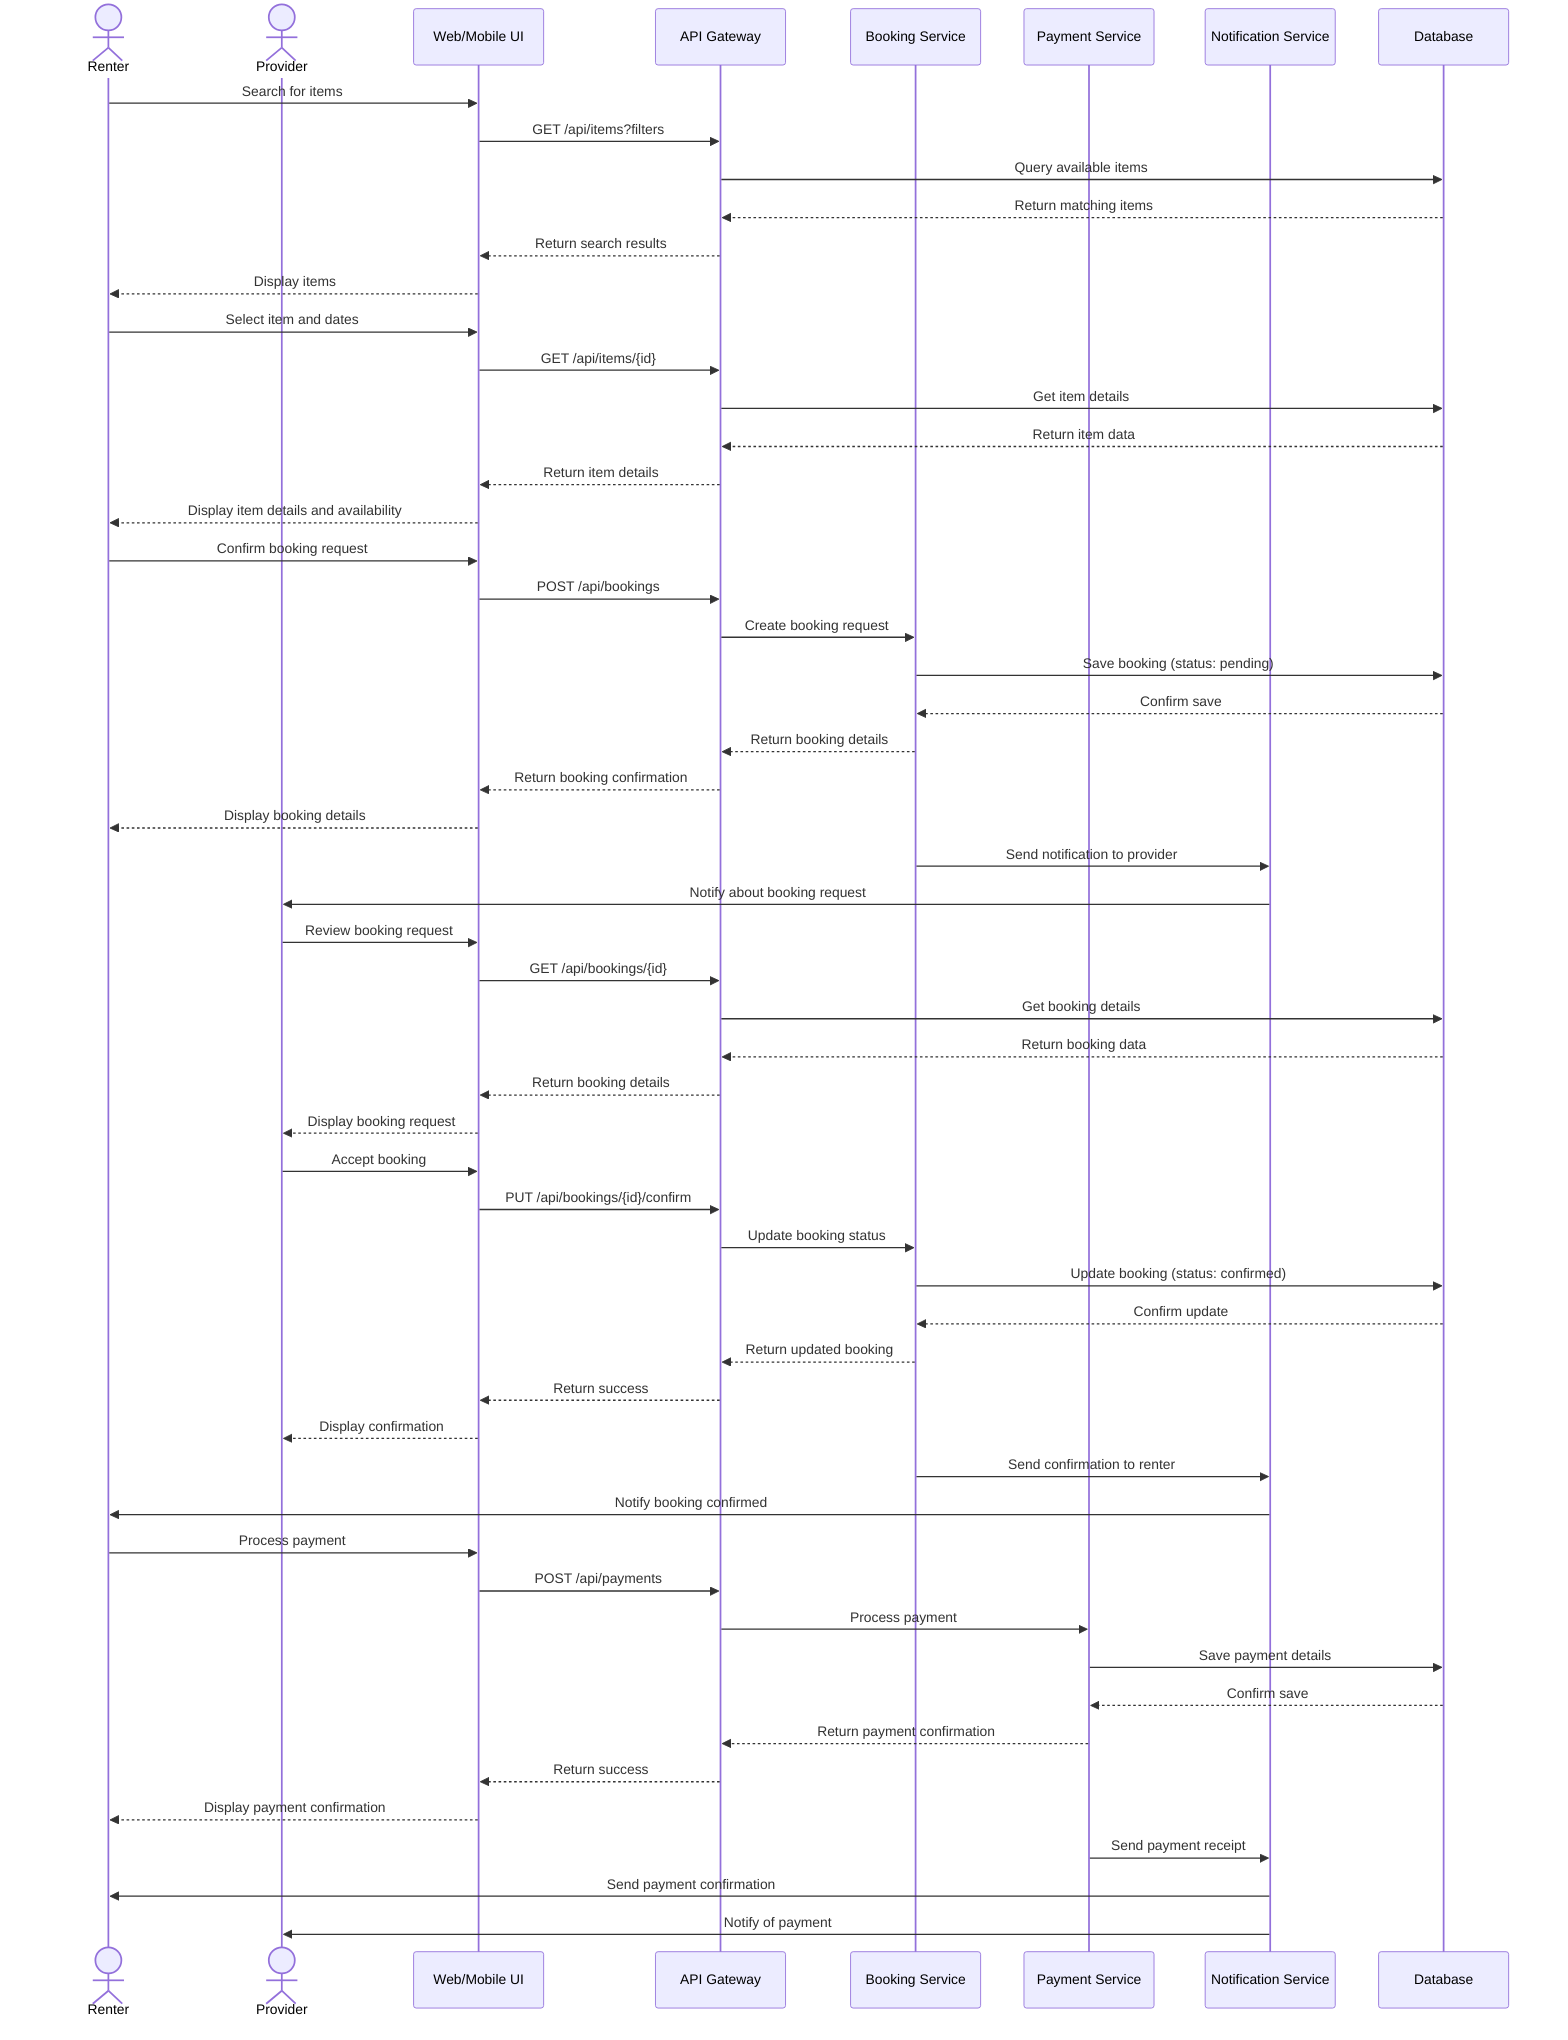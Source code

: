 sequenceDiagram
    actor Renter
    actor Provider
    participant UI as Web/Mobile UI
    participant API as API Gateway
    participant BS as Booking Service
    participant PS as Payment Service
    participant NS as Notification Service
    participant DB as Database
    
    Renter->>UI: Search for items
    UI->>API: GET /api/items?filters
    API->>DB: Query available items
    DB-->>API: Return matching items
    API-->>UI: Return search results
    UI-->>Renter: Display items
    
    Renter->>UI: Select item and dates
    UI->>API: GET /api/items/{id}
    API->>DB: Get item details
    DB-->>API: Return item data
    API-->>UI: Return item details
    UI-->>Renter: Display item details and availability
    
    Renter->>UI: Confirm booking request
    UI->>API: POST /api/bookings
    API->>BS: Create booking request
    BS->>DB: Save booking (status: pending)
    DB-->>BS: Confirm save
    BS-->>API: Return booking details
    API-->>UI: Return booking confirmation
    UI-->>Renter: Display booking details
    
    BS->>NS: Send notification to provider
    NS->>Provider: Notify about booking request
    
    Provider->>UI: Review booking request
    UI->>API: GET /api/bookings/{id}
    API->>DB: Get booking details
    DB-->>API: Return booking data
    API-->>UI: Return booking details
    UI-->>Provider: Display booking request
    
    Provider->>UI: Accept booking
    UI->>API: PUT /api/bookings/{id}/confirm
    API->>BS: Update booking status
    BS->>DB: Update booking (status: confirmed)
    DB-->>BS: Confirm update
    BS-->>API: Return updated booking
    API-->>UI: Return success
    UI-->>Provider: Display confirmation
    
    BS->>NS: Send confirmation to renter
    NS->>Renter: Notify booking confirmed
    
    Renter->>UI: Process payment
    UI->>API: POST /api/payments
    API->>PS: Process payment
    PS->>DB: Save payment details
    DB-->>PS: Confirm save
    PS-->>API: Return payment confirmation
    API-->>UI: Return success
    UI-->>Renter: Display payment confirmation
    
    PS->>NS: Send payment receipt
    NS->>Renter: Send payment confirmation
    NS->>Provider: Notify of payment